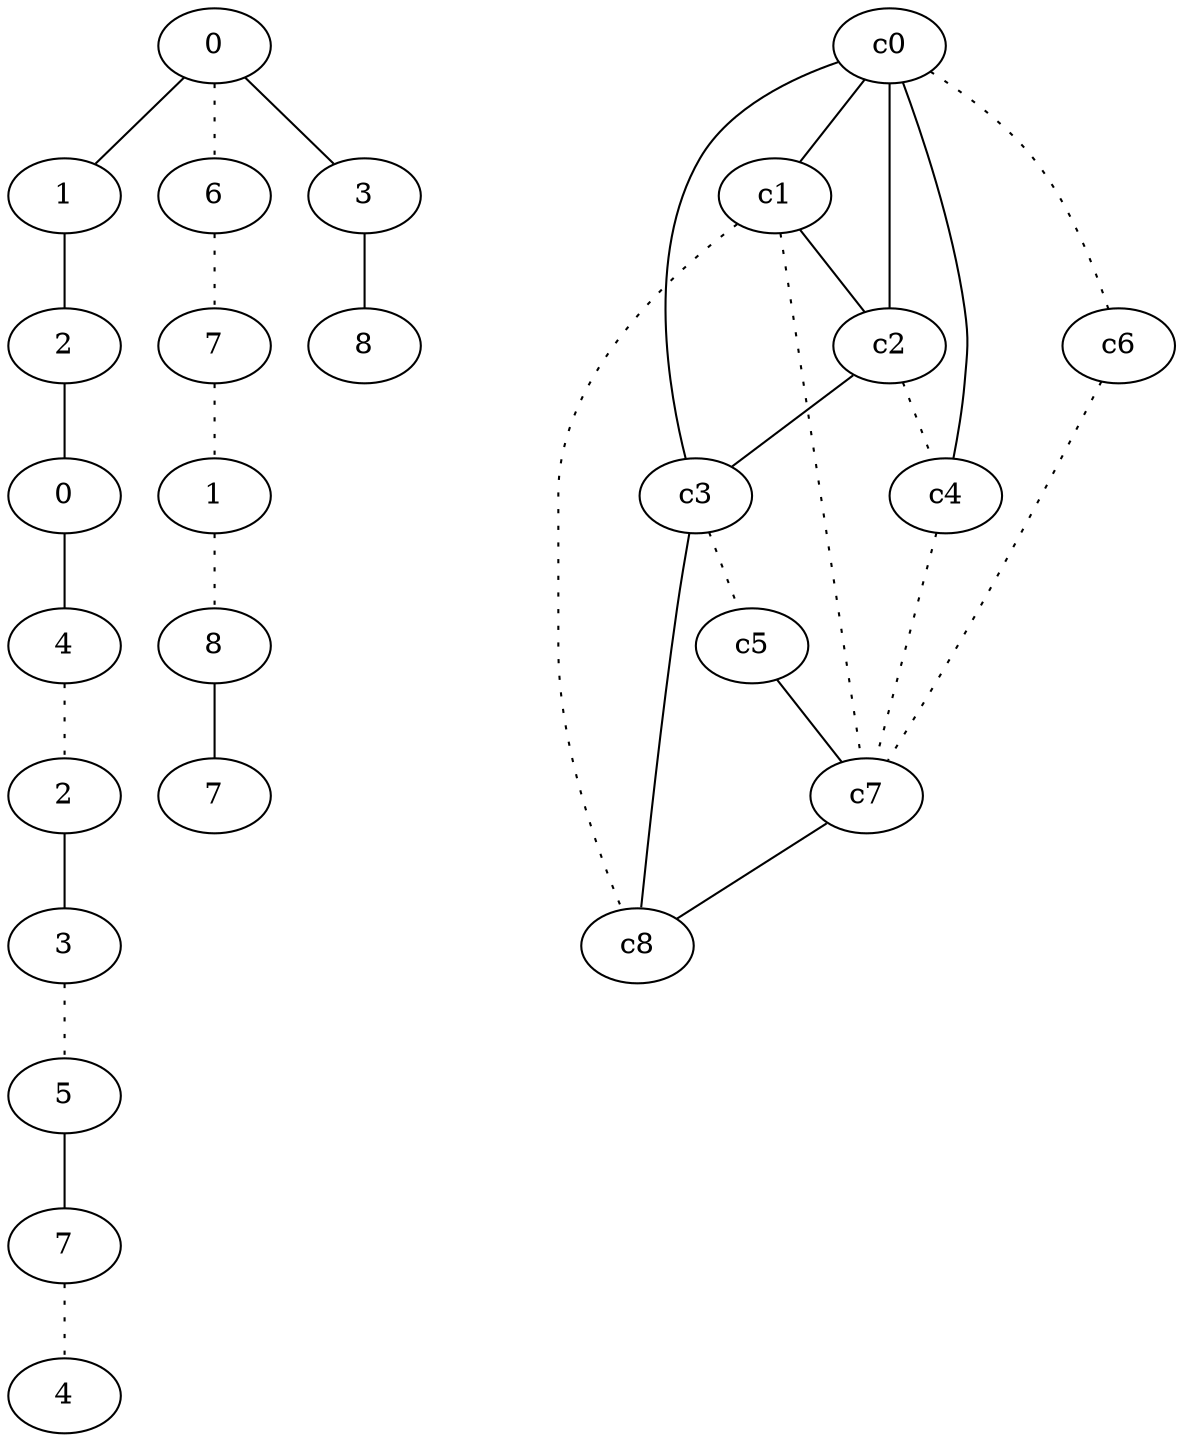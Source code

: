 graph {
a0[label=0];
a1[label=1];
a2[label=2];
a3[label=0];
a4[label=4];
a5[label=2];
a6[label=3];
a7[label=5];
a8[label=7];
a9[label=4];
a10[label=6];
a11[label=7];
a12[label=1];
a13[label=8];
a14[label=7];
a15[label=3];
a16[label=8];
a0 -- a1;
a0 -- a10 [style=dotted];
a0 -- a15;
a1 -- a2;
a2 -- a3;
a3 -- a4;
a4 -- a5 [style=dotted];
a5 -- a6;
a6 -- a7 [style=dotted];
a7 -- a8;
a8 -- a9 [style=dotted];
a10 -- a11 [style=dotted];
a11 -- a12 [style=dotted];
a12 -- a13 [style=dotted];
a13 -- a14;
a15 -- a16;
c0 -- c1;
c0 -- c2;
c0 -- c3;
c0 -- c4;
c0 -- c6 [style=dotted];
c1 -- c2;
c1 -- c7 [style=dotted];
c1 -- c8 [style=dotted];
c2 -- c3;
c2 -- c4 [style=dotted];
c3 -- c5 [style=dotted];
c3 -- c8;
c4 -- c7 [style=dotted];
c5 -- c7;
c6 -- c7 [style=dotted];
c7 -- c8;
}

